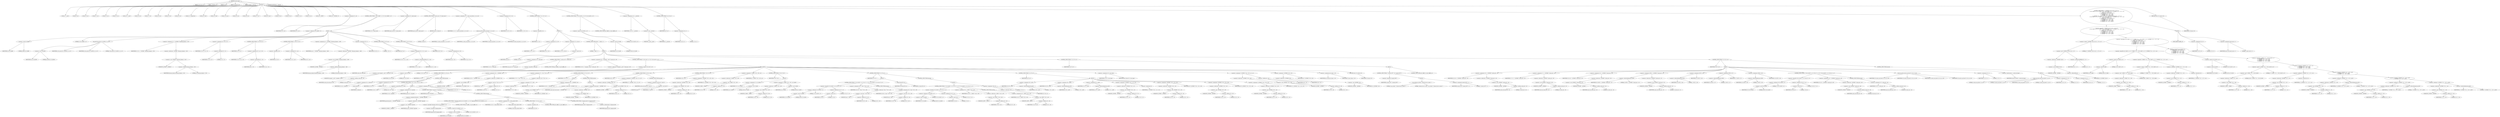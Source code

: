 digraph cache_insert {  
"1000127" [label = "(METHOD,cache_insert)" ]
"1000128" [label = "(PARAM,const char *a1)" ]
"1000129" [label = "(PARAM,_DWORD *a2)" ]
"1000130" [label = "(PARAM,int a3)" ]
"1000131" [label = "(PARAM,unsigned int a4)" ]
"1000132" [label = "(PARAM,unsigned __int16 a5)" ]
"1000133" [label = "(BLOCK,,)" ]
"1000134" [label = "(LOCAL,v5: __int16)" ]
"1000135" [label = "(LOCAL,v9: int)" ]
"1000136" [label = "(LOCAL,v10: int)" ]
"1000137" [label = "(LOCAL,v11: int)" ]
"1000138" [label = "(LOCAL,v12: int)" ]
"1000139" [label = "(LOCAL,v13: int)" ]
"1000140" [label = "(LOCAL,v14: __int16)" ]
"1000141" [label = "(LOCAL,v16: int)" ]
"1000142" [label = "(LOCAL,v17: int)" ]
"1000143" [label = "(LOCAL,v18: int)" ]
"1000144" [label = "(LOCAL,v19: int)" ]
"1000145" [label = "(LOCAL,v20: int)" ]
"1000146" [label = "(LOCAL,v21: unsigned int)" ]
"1000147" [label = "(LOCAL,v22: bool)" ]
"1000148" [label = "(LOCAL,v23: bool)" ]
"1000149" [label = "(LOCAL,v24: size_t)" ]
"1000150" [label = "(LOCAL,v25: int)" ]
"1000151" [label = "(LOCAL,v26: int)" ]
"1000152" [label = "(LOCAL,v27: int *)" ]
"1000153" [label = "(LOCAL,v28: char *)" ]
"1000154" [label = "(LOCAL,v29: int)" ]
"1000155" [label = "(LOCAL,v30: int)" ]
"1000156" [label = "(LOCAL,v31: int)" ]
"1000157" [label = "(LOCAL,v32: int)" ]
"1000158" [label = "(LOCAL,v33: _BYTE *)" ]
"1000159" [label = "(LOCAL,v35: _DWORD [ 4 ])" ]
"1000160" [label = "(<operator>.assignment,v5 = a5)" ]
"1000161" [label = "(IDENTIFIER,v5,v5 = a5)" ]
"1000162" [label = "(IDENTIFIER,a5,v5 = a5)" ]
"1000163" [label = "(CONTROL_STRUCTURE,if ( (a5 & 0x980) != 0 ),if ( (a5 & 0x980) != 0 ))" ]
"1000164" [label = "(<operator>.notEquals,(a5 & 0x980) != 0)" ]
"1000165" [label = "(<operator>.and,a5 & 0x980)" ]
"1000166" [label = "(IDENTIFIER,a5,a5 & 0x980)" ]
"1000167" [label = "(LITERAL,0x980,a5 & 0x980)" ]
"1000168" [label = "(LITERAL,0,(a5 & 0x980) != 0)" ]
"1000169" [label = "(BLOCK,,)" ]
"1000170" [label = "(log_query,log_query(a5 | 0x10000, a1, a2, 0))" ]
"1000171" [label = "(<operator>.or,a5 | 0x10000)" ]
"1000172" [label = "(IDENTIFIER,a5,a5 | 0x10000)" ]
"1000173" [label = "(LITERAL,0x10000,a5 | 0x10000)" ]
"1000174" [label = "(IDENTIFIER,a1,log_query(a5 | 0x10000, a1, a2, 0))" ]
"1000175" [label = "(IDENTIFIER,a2,log_query(a5 | 0x10000, a1, a2, 0))" ]
"1000176" [label = "(LITERAL,0,log_query(a5 | 0x10000, a1, a2, 0))" ]
"1000177" [label = "(<operator>.assignment,v21 = *(_DWORD *)(dnsmasq_daemon + 252))" ]
"1000178" [label = "(IDENTIFIER,v21,v21 = *(_DWORD *)(dnsmasq_daemon + 252))" ]
"1000179" [label = "(<operator>.indirection,*(_DWORD *)(dnsmasq_daemon + 252))" ]
"1000180" [label = "(<operator>.cast,(_DWORD *)(dnsmasq_daemon + 252))" ]
"1000181" [label = "(UNKNOWN,_DWORD *,_DWORD *)" ]
"1000182" [label = "(<operator>.addition,dnsmasq_daemon + 252)" ]
"1000183" [label = "(IDENTIFIER,dnsmasq_daemon,dnsmasq_daemon + 252)" ]
"1000184" [label = "(LITERAL,252,dnsmasq_daemon + 252)" ]
"1000185" [label = "(<operator>.assignment,v22 = v21 != 0)" ]
"1000186" [label = "(IDENTIFIER,v22,v22 = v21 != 0)" ]
"1000187" [label = "(<operator>.notEquals,v21 != 0)" ]
"1000188" [label = "(IDENTIFIER,v21,v21 != 0)" ]
"1000189" [label = "(LITERAL,0,v21 != 0)" ]
"1000190" [label = "(CONTROL_STRUCTURE,if ( v21 ),if ( v21 ))" ]
"1000191" [label = "(IDENTIFIER,v21,if ( v21 ))" ]
"1000192" [label = "(<operator>.assignment,v22 = a4 > v21)" ]
"1000193" [label = "(IDENTIFIER,v22,v22 = a4 > v21)" ]
"1000194" [label = "(<operator>.greaterThan,a4 > v21)" ]
"1000195" [label = "(IDENTIFIER,a4,a4 > v21)" ]
"1000196" [label = "(IDENTIFIER,v21,a4 > v21)" ]
"1000197" [label = "(CONTROL_STRUCTURE,if ( !v22 ),if ( !v22 ))" ]
"1000198" [label = "(<operator>.logicalNot,!v22)" ]
"1000199" [label = "(IDENTIFIER,v22,!v22)" ]
"1000200" [label = "(<operator>.assignment,v21 = a4)" ]
"1000201" [label = "(IDENTIFIER,v21,v21 = a4)" ]
"1000202" [label = "(IDENTIFIER,a4,v21 = a4)" ]
"1000203" [label = "(<operator>.assignment,a4 = *(_DWORD *)(dnsmasq_daemon + 248))" ]
"1000204" [label = "(IDENTIFIER,a4,a4 = *(_DWORD *)(dnsmasq_daemon + 248))" ]
"1000205" [label = "(<operator>.indirection,*(_DWORD *)(dnsmasq_daemon + 248))" ]
"1000206" [label = "(<operator>.cast,(_DWORD *)(dnsmasq_daemon + 248))" ]
"1000207" [label = "(UNKNOWN,_DWORD *,_DWORD *)" ]
"1000208" [label = "(<operator>.addition,dnsmasq_daemon + 248)" ]
"1000209" [label = "(IDENTIFIER,dnsmasq_daemon,dnsmasq_daemon + 248)" ]
"1000210" [label = "(LITERAL,248,dnsmasq_daemon + 248)" ]
"1000211" [label = "(<operator>.assignment,v23 = 1)" ]
"1000212" [label = "(IDENTIFIER,v23,v23 = 1)" ]
"1000213" [label = "(LITERAL,1,v23 = 1)" ]
"1000214" [label = "(CONTROL_STRUCTURE,if ( a4 ),if ( a4 ))" ]
"1000215" [label = "(IDENTIFIER,a4,if ( a4 ))" ]
"1000216" [label = "(<operator>.assignment,v23 = v21 >= a4)" ]
"1000217" [label = "(IDENTIFIER,v23,v23 = v21 >= a4)" ]
"1000218" [label = "(<operator>.greaterEqualsThan,v21 >= a4)" ]
"1000219" [label = "(IDENTIFIER,v21,v21 >= a4)" ]
"1000220" [label = "(IDENTIFIER,a4,v21 >= a4)" ]
"1000221" [label = "(CONTROL_STRUCTURE,if ( v23 ),if ( v23 ))" ]
"1000222" [label = "(IDENTIFIER,v23,if ( v23 ))" ]
"1000223" [label = "(<operator>.assignment,a4 = v21)" ]
"1000224" [label = "(IDENTIFIER,a4,a4 = v21)" ]
"1000225" [label = "(IDENTIFIER,v21,a4 = v21)" ]
"1000226" [label = "(<operator>.assignment,v9 = insert_error)" ]
"1000227" [label = "(IDENTIFIER,v9,v9 = insert_error)" ]
"1000228" [label = "(IDENTIFIER,insert_error,v9 = insert_error)" ]
"1000229" [label = "(CONTROL_STRUCTURE,if ( insert_error ),if ( insert_error ))" ]
"1000230" [label = "(IDENTIFIER,insert_error,if ( insert_error ))" ]
"1000231" [label = "(RETURN,return 0;,return 0;)" ]
"1000232" [label = "(LITERAL,0,return 0;)" ]
"1000233" [label = "(<operator>.assignment,v11 = cache_scan_free(a1, a2, a3, a5))" ]
"1000234" [label = "(IDENTIFIER,v11,v11 = cache_scan_free(a1, a2, a3, a5))" ]
"1000235" [label = "(cache_scan_free,cache_scan_free(a1, a2, a3, a5))" ]
"1000236" [label = "(IDENTIFIER,a1,cache_scan_free(a1, a2, a3, a5))" ]
"1000237" [label = "(IDENTIFIER,a2,cache_scan_free(a1, a2, a3, a5))" ]
"1000238" [label = "(IDENTIFIER,a3,cache_scan_free(a1, a2, a3, a5))" ]
"1000239" [label = "(IDENTIFIER,a5,cache_scan_free(a1, a2, a3, a5))" ]
"1000240" [label = "(<operator>.assignment,v10 = v11)" ]
"1000241" [label = "(IDENTIFIER,v10,v10 = v11)" ]
"1000242" [label = "(IDENTIFIER,v11,v10 = v11)" ]
"1000243" [label = "(CONTROL_STRUCTURE,if ( !v11 ),if ( !v11 ))" ]
"1000244" [label = "(<operator>.logicalNot,!v11)" ]
"1000245" [label = "(IDENTIFIER,v11,!v11)" ]
"1000246" [label = "(BLOCK,,)" ]
"1000247" [label = "(<operator>.assignment,v12 = v9)" ]
"1000248" [label = "(IDENTIFIER,v12,v12 = v9)" ]
"1000249" [label = "(IDENTIFIER,v9,v12 = v9)" ]
"1000250" [label = "(<operator>.assignment,v13 = a5 & 4)" ]
"1000251" [label = "(IDENTIFIER,v13,v13 = a5 & 4)" ]
"1000252" [label = "(<operator>.and,a5 & 4)" ]
"1000253" [label = "(IDENTIFIER,a5,a5 & 4)" ]
"1000254" [label = "(LITERAL,4,a5 & 4)" ]
"1000255" [label = "(CONTROL_STRUCTURE,while ( 1 ),while ( 1 ))" ]
"1000256" [label = "(LITERAL,1,while ( 1 ))" ]
"1000257" [label = "(BLOCK,,)" ]
"1000258" [label = "(<operator>.assignment,v10 = cache_tail)" ]
"1000259" [label = "(IDENTIFIER,v10,v10 = cache_tail)" ]
"1000260" [label = "(IDENTIFIER,cache_tail,v10 = cache_tail)" ]
"1000261" [label = "(CONTROL_STRUCTURE,if ( !cache_tail ),if ( !cache_tail ))" ]
"1000262" [label = "(<operator>.logicalNot,!cache_tail)" ]
"1000263" [label = "(IDENTIFIER,cache_tail,!cache_tail)" ]
"1000264" [label = "(CONTROL_STRUCTURE,goto LABEL_16;,goto LABEL_16;)" ]
"1000265" [label = "(<operator>.assignment,v20 = *(unsigned __int16 *)(cache_tail + 36))" ]
"1000266" [label = "(IDENTIFIER,v20,v20 = *(unsigned __int16 *)(cache_tail + 36))" ]
"1000267" [label = "(<operator>.indirection,*(unsigned __int16 *)(cache_tail + 36))" ]
"1000268" [label = "(<operator>.cast,(unsigned __int16 *)(cache_tail + 36))" ]
"1000269" [label = "(UNKNOWN,unsigned __int16 *,unsigned __int16 *)" ]
"1000270" [label = "(<operator>.addition,cache_tail + 36)" ]
"1000271" [label = "(IDENTIFIER,cache_tail,cache_tail + 36)" ]
"1000272" [label = "(LITERAL,36,cache_tail + 36)" ]
"1000273" [label = "(CONTROL_STRUCTURE,if ( (v20 & 0xC) == 0 ),if ( (v20 & 0xC) == 0 ))" ]
"1000274" [label = "(<operator>.equals,(v20 & 0xC) == 0)" ]
"1000275" [label = "(<operator>.and,v20 & 0xC)" ]
"1000276" [label = "(IDENTIFIER,v20,v20 & 0xC)" ]
"1000277" [label = "(LITERAL,0xC,v20 & 0xC)" ]
"1000278" [label = "(LITERAL,0,(v20 & 0xC) == 0)" ]
"1000279" [label = "(BLOCK,,)" ]
"1000280" [label = "(CONTROL_STRUCTURE,if ( a1 ),if ( a1 ))" ]
"1000281" [label = "(IDENTIFIER,a1,if ( a1 ))" ]
"1000282" [label = "(BLOCK,,)" ]
"1000283" [label = "(<operator>.assignment,v24 = strlen(a1))" ]
"1000284" [label = "(IDENTIFIER,v24,v24 = strlen(a1))" ]
"1000285" [label = "(strlen,strlen(a1))" ]
"1000286" [label = "(IDENTIFIER,a1,strlen(a1))" ]
"1000287" [label = "(<operator>.assignment,v25 = 0)" ]
"1000288" [label = "(IDENTIFIER,v25,v25 = 0)" ]
"1000289" [label = "(LITERAL,0,v25 = 0)" ]
"1000290" [label = "(CONTROL_STRUCTURE,if ( v24 > 0x31 ),if ( v24 > 0x31 ))" ]
"1000291" [label = "(<operator>.greaterThan,v24 > 0x31)" ]
"1000292" [label = "(IDENTIFIER,v24,v24 > 0x31)" ]
"1000293" [label = "(LITERAL,0x31,v24 > 0x31)" ]
"1000294" [label = "(BLOCK,,)" ]
"1000295" [label = "(<operator>.assignment,v25 = big_free)" ]
"1000296" [label = "(IDENTIFIER,v25,v25 = big_free)" ]
"1000297" [label = "(IDENTIFIER,big_free,v25 = big_free)" ]
"1000298" [label = "(CONTROL_STRUCTURE,if ( big_free ),if ( big_free ))" ]
"1000299" [label = "(IDENTIFIER,big_free,if ( big_free ))" ]
"1000300" [label = "(BLOCK,,)" ]
"1000301" [label = "(<operator>.assignment,big_free = *(_DWORD *)big_free)" ]
"1000302" [label = "(IDENTIFIER,big_free,big_free = *(_DWORD *)big_free)" ]
"1000303" [label = "(<operator>.indirection,*(_DWORD *)big_free)" ]
"1000304" [label = "(<operator>.cast,(_DWORD *)big_free)" ]
"1000305" [label = "(UNKNOWN,_DWORD *,_DWORD *)" ]
"1000306" [label = "(IDENTIFIER,big_free,(_DWORD *)big_free)" ]
"1000307" [label = "(CONTROL_STRUCTURE,else,else)" ]
"1000308" [label = "(BLOCK,,)" ]
"1000309" [label = "(CONTROL_STRUCTURE,if ( !bignames_left && (a5 & 0x5000) == 0 ),if ( !bignames_left && (a5 & 0x5000) == 0 ))" ]
"1000310" [label = "(<operator>.logicalAnd,!bignames_left && (a5 & 0x5000) == 0)" ]
"1000311" [label = "(<operator>.logicalNot,!bignames_left)" ]
"1000312" [label = "(IDENTIFIER,bignames_left,!bignames_left)" ]
"1000313" [label = "(<operator>.equals,(a5 & 0x5000) == 0)" ]
"1000314" [label = "(<operator>.and,a5 & 0x5000)" ]
"1000315" [label = "(IDENTIFIER,a5,a5 & 0x5000)" ]
"1000316" [label = "(LITERAL,0x5000,a5 & 0x5000)" ]
"1000317" [label = "(LITERAL,0,(a5 & 0x5000) == 0)" ]
"1000318" [label = "(CONTROL_STRUCTURE,goto LABEL_16;,goto LABEL_16;)" ]
"1000319" [label = "(<operator>.assignment,v25 = whine_malloc(1028))" ]
"1000320" [label = "(IDENTIFIER,v25,v25 = whine_malloc(1028))" ]
"1000321" [label = "(whine_malloc,whine_malloc(1028))" ]
"1000322" [label = "(LITERAL,1028,whine_malloc(1028))" ]
"1000323" [label = "(CONTROL_STRUCTURE,if ( !v25 ),if ( !v25 ))" ]
"1000324" [label = "(<operator>.logicalNot,!v25)" ]
"1000325" [label = "(IDENTIFIER,v25,!v25)" ]
"1000326" [label = "(CONTROL_STRUCTURE,goto LABEL_16;,goto LABEL_16;)" ]
"1000327" [label = "(CONTROL_STRUCTURE,if ( bignames_left ),if ( bignames_left ))" ]
"1000328" [label = "(IDENTIFIER,bignames_left,if ( bignames_left ))" ]
"1000329" [label = "(<operator>.preDecrement,--bignames_left)" ]
"1000330" [label = "(IDENTIFIER,bignames_left,--bignames_left)" ]
"1000331" [label = "(CONTROL_STRUCTURE,else,else)" ]
"1000332" [label = "(BLOCK,,)" ]
"1000333" [label = "(<operator>.assignment,v25 = 0)" ]
"1000334" [label = "(IDENTIFIER,v25,v25 = 0)" ]
"1000335" [label = "(LITERAL,0,v25 = 0)" ]
"1000336" [label = "(<operator>.assignment,v26 = *(_DWORD *)v10)" ]
"1000337" [label = "(IDENTIFIER,v26,v26 = *(_DWORD *)v10)" ]
"1000338" [label = "(<operator>.indirection,*(_DWORD *)v10)" ]
"1000339" [label = "(<operator>.cast,(_DWORD *)v10)" ]
"1000340" [label = "(UNKNOWN,_DWORD *,_DWORD *)" ]
"1000341" [label = "(IDENTIFIER,v10,(_DWORD *)v10)" ]
"1000342" [label = "(<operator>.assignment,v27 = *(int **)(v10 + 4))" ]
"1000343" [label = "(IDENTIFIER,v27,v27 = *(int **)(v10 + 4))" ]
"1000344" [label = "(<operator>.indirection,*(int **)(v10 + 4))" ]
"1000345" [label = "(<operator>.cast,(int **)(v10 + 4))" ]
"1000346" [label = "(UNKNOWN,int **,int **)" ]
"1000347" [label = "(<operator>.addition,v10 + 4)" ]
"1000348" [label = "(IDENTIFIER,v10,v10 + 4)" ]
"1000349" [label = "(LITERAL,4,v10 + 4)" ]
"1000350" [label = "(CONTROL_STRUCTURE,if ( v27 ),if ( v27 ))" ]
"1000351" [label = "(IDENTIFIER,v27,if ( v27 ))" ]
"1000352" [label = "(BLOCK,,)" ]
"1000353" [label = "(<operator>.assignment,*v27 = v26)" ]
"1000354" [label = "(<operator>.indirection,*v27)" ]
"1000355" [label = "(IDENTIFIER,v27,*v27 = v26)" ]
"1000356" [label = "(IDENTIFIER,v26,*v27 = v26)" ]
"1000357" [label = "(<operator>.assignment,v26 = *(_DWORD *)v10)" ]
"1000358" [label = "(IDENTIFIER,v26,v26 = *(_DWORD *)v10)" ]
"1000359" [label = "(<operator>.indirection,*(_DWORD *)v10)" ]
"1000360" [label = "(<operator>.cast,(_DWORD *)v10)" ]
"1000361" [label = "(UNKNOWN,_DWORD *,_DWORD *)" ]
"1000362" [label = "(IDENTIFIER,v10,(_DWORD *)v10)" ]
"1000363" [label = "(CONTROL_STRUCTURE,else,else)" ]
"1000364" [label = "(BLOCK,,)" ]
"1000365" [label = "(<operator>.assignment,cache_head = *(_DWORD *)v10)" ]
"1000366" [label = "(IDENTIFIER,cache_head,cache_head = *(_DWORD *)v10)" ]
"1000367" [label = "(<operator>.indirection,*(_DWORD *)v10)" ]
"1000368" [label = "(<operator>.cast,(_DWORD *)v10)" ]
"1000369" [label = "(UNKNOWN,_DWORD *,_DWORD *)" ]
"1000370" [label = "(IDENTIFIER,v10,(_DWORD *)v10)" ]
"1000371" [label = "(CONTROL_STRUCTURE,if ( v26 ),if ( v26 ))" ]
"1000372" [label = "(IDENTIFIER,v26,if ( v26 ))" ]
"1000373" [label = "(<operator>.assignment,*(_DWORD *)(v26 + 4) = v27)" ]
"1000374" [label = "(<operator>.indirection,*(_DWORD *)(v26 + 4))" ]
"1000375" [label = "(<operator>.cast,(_DWORD *)(v26 + 4))" ]
"1000376" [label = "(UNKNOWN,_DWORD *,_DWORD *)" ]
"1000377" [label = "(<operator>.addition,v26 + 4)" ]
"1000378" [label = "(IDENTIFIER,v26,v26 + 4)" ]
"1000379" [label = "(LITERAL,4,v26 + 4)" ]
"1000380" [label = "(IDENTIFIER,v27,*(_DWORD *)(v26 + 4) = v27)" ]
"1000381" [label = "(CONTROL_STRUCTURE,else,else)" ]
"1000382" [label = "(<operator>.assignment,cache_tail = (int)v27)" ]
"1000383" [label = "(IDENTIFIER,cache_tail,cache_tail = (int)v27)" ]
"1000384" [label = "(<operator>.cast,(int)v27)" ]
"1000385" [label = "(UNKNOWN,int,int)" ]
"1000386" [label = "(IDENTIFIER,v27,(int)v27)" ]
"1000387" [label = "(CONTROL_STRUCTURE,if ( v25 ),if ( v25 ))" ]
"1000388" [label = "(IDENTIFIER,v25,if ( v25 ))" ]
"1000389" [label = "(<operator>.assignment,*(_DWORD *)(v10 + 40) = v25)" ]
"1000390" [label = "(<operator>.indirection,*(_DWORD *)(v10 + 40))" ]
"1000391" [label = "(<operator>.cast,(_DWORD *)(v10 + 40))" ]
"1000392" [label = "(UNKNOWN,_DWORD *,_DWORD *)" ]
"1000393" [label = "(<operator>.addition,v10 + 40)" ]
"1000394" [label = "(IDENTIFIER,v10,v10 + 40)" ]
"1000395" [label = "(LITERAL,40,v10 + 40)" ]
"1000396" [label = "(IDENTIFIER,v25,*(_DWORD *)(v10 + 40) = v25)" ]
"1000397" [label = "(<operator>.assignment,*(_WORD *)(v10 + 36) = a5)" ]
"1000398" [label = "(<operator>.indirection,*(_WORD *)(v10 + 36))" ]
"1000399" [label = "(<operator>.cast,(_WORD *)(v10 + 36))" ]
"1000400" [label = "(UNKNOWN,_WORD *,_WORD *)" ]
"1000401" [label = "(<operator>.addition,v10 + 36)" ]
"1000402" [label = "(IDENTIFIER,v10,v10 + 36)" ]
"1000403" [label = "(LITERAL,36,v10 + 36)" ]
"1000404" [label = "(IDENTIFIER,a5,*(_WORD *)(v10 + 36) = a5)" ]
"1000405" [label = "(CONTROL_STRUCTURE,if ( v25 ),if ( v25 ))" ]
"1000406" [label = "(IDENTIFIER,v25,if ( v25 ))" ]
"1000407" [label = "(BLOCK,,)" ]
"1000408" [label = "(<operator>.assignment,v5 = a5 | 0x200)" ]
"1000409" [label = "(IDENTIFIER,v5,v5 = a5 | 0x200)" ]
"1000410" [label = "(<operator>.or,a5 | 0x200)" ]
"1000411" [label = "(IDENTIFIER,a5,a5 | 0x200)" ]
"1000412" [label = "(LITERAL,0x200,a5 | 0x200)" ]
"1000413" [label = "(<operator>.assignment,*(_WORD *)(v10 + 36) = a5 | 0x200)" ]
"1000414" [label = "(<operator>.indirection,*(_WORD *)(v10 + 36))" ]
"1000415" [label = "(<operator>.cast,(_WORD *)(v10 + 36))" ]
"1000416" [label = "(UNKNOWN,_WORD *,_WORD *)" ]
"1000417" [label = "(<operator>.addition,v10 + 36)" ]
"1000418" [label = "(IDENTIFIER,v10,v10 + 36)" ]
"1000419" [label = "(LITERAL,36,v10 + 36)" ]
"1000420" [label = "(<operator>.or,a5 | 0x200)" ]
"1000421" [label = "(IDENTIFIER,a5,a5 | 0x200)" ]
"1000422" [label = "(LITERAL,0x200,a5 | 0x200)" ]
"1000423" [label = "(CONTROL_STRUCTURE,if ( a1 ),if ( a1 ))" ]
"1000424" [label = "(IDENTIFIER,a1,if ( a1 ))" ]
"1000425" [label = "(BLOCK,,)" ]
"1000426" [label = "(CONTROL_STRUCTURE,if ( (v5 & 0x200) != 0 || (v5 & 2) != 0 ),if ( (v5 & 0x200) != 0 || (v5 & 2) != 0 ))" ]
"1000427" [label = "(<operator>.logicalOr,(v5 & 0x200) != 0 || (v5 & 2) != 0)" ]
"1000428" [label = "(<operator>.notEquals,(v5 & 0x200) != 0)" ]
"1000429" [label = "(<operator>.and,v5 & 0x200)" ]
"1000430" [label = "(IDENTIFIER,v5,v5 & 0x200)" ]
"1000431" [label = "(LITERAL,0x200,v5 & 0x200)" ]
"1000432" [label = "(LITERAL,0,(v5 & 0x200) != 0)" ]
"1000433" [label = "(<operator>.notEquals,(v5 & 2) != 0)" ]
"1000434" [label = "(<operator>.and,v5 & 2)" ]
"1000435" [label = "(IDENTIFIER,v5,v5 & 2)" ]
"1000436" [label = "(LITERAL,2,v5 & 2)" ]
"1000437" [label = "(LITERAL,0,(v5 & 2) != 0)" ]
"1000438" [label = "(<operator>.assignment,v28 = *(char **)(v10 + 40))" ]
"1000439" [label = "(IDENTIFIER,v28,v28 = *(char **)(v10 + 40))" ]
"1000440" [label = "(<operator>.indirection,*(char **)(v10 + 40))" ]
"1000441" [label = "(<operator>.cast,(char **)(v10 + 40))" ]
"1000442" [label = "(UNKNOWN,char **,char **)" ]
"1000443" [label = "(<operator>.addition,v10 + 40)" ]
"1000444" [label = "(IDENTIFIER,v10,v10 + 40)" ]
"1000445" [label = "(LITERAL,40,v10 + 40)" ]
"1000446" [label = "(CONTROL_STRUCTURE,else,else)" ]
"1000447" [label = "(<operator>.assignment,v28 = (char *)(v10 + 40))" ]
"1000448" [label = "(IDENTIFIER,v28,v28 = (char *)(v10 + 40))" ]
"1000449" [label = "(<operator>.cast,(char *)(v10 + 40))" ]
"1000450" [label = "(UNKNOWN,char *,char *)" ]
"1000451" [label = "(<operator>.addition,v10 + 40)" ]
"1000452" [label = "(IDENTIFIER,v10,v10 + 40)" ]
"1000453" [label = "(LITERAL,40,v10 + 40)" ]
"1000454" [label = "(strcpy,strcpy(v28, a1))" ]
"1000455" [label = "(IDENTIFIER,v28,strcpy(v28, a1))" ]
"1000456" [label = "(IDENTIFIER,a1,strcpy(v28, a1))" ]
"1000457" [label = "(CONTROL_STRUCTURE,else,else)" ]
"1000458" [label = "(BLOCK,,)" ]
"1000459" [label = "(CONTROL_STRUCTURE,if ( (v5 & 0x200) != 0 || (v5 & 2) != 0 ),if ( (v5 & 0x200) != 0 || (v5 & 2) != 0 ))" ]
"1000460" [label = "(<operator>.logicalOr,(v5 & 0x200) != 0 || (v5 & 2) != 0)" ]
"1000461" [label = "(<operator>.notEquals,(v5 & 0x200) != 0)" ]
"1000462" [label = "(<operator>.and,v5 & 0x200)" ]
"1000463" [label = "(IDENTIFIER,v5,v5 & 0x200)" ]
"1000464" [label = "(LITERAL,0x200,v5 & 0x200)" ]
"1000465" [label = "(LITERAL,0,(v5 & 0x200) != 0)" ]
"1000466" [label = "(<operator>.notEquals,(v5 & 2) != 0)" ]
"1000467" [label = "(<operator>.and,v5 & 2)" ]
"1000468" [label = "(IDENTIFIER,v5,v5 & 2)" ]
"1000469" [label = "(LITERAL,2,v5 & 2)" ]
"1000470" [label = "(LITERAL,0,(v5 & 2) != 0)" ]
"1000471" [label = "(<operator>.assignment,v33 = *(_BYTE **)(v10 + 40))" ]
"1000472" [label = "(IDENTIFIER,v33,v33 = *(_BYTE **)(v10 + 40))" ]
"1000473" [label = "(<operator>.indirection,*(_BYTE **)(v10 + 40))" ]
"1000474" [label = "(<operator>.cast,(_BYTE **)(v10 + 40))" ]
"1000475" [label = "(UNKNOWN,_BYTE **,_BYTE **)" ]
"1000476" [label = "(<operator>.addition,v10 + 40)" ]
"1000477" [label = "(IDENTIFIER,v10,v10 + 40)" ]
"1000478" [label = "(LITERAL,40,v10 + 40)" ]
"1000479" [label = "(CONTROL_STRUCTURE,else,else)" ]
"1000480" [label = "(<operator>.assignment,v33 = (_BYTE *)(v10 + 40))" ]
"1000481" [label = "(IDENTIFIER,v33,v33 = (_BYTE *)(v10 + 40))" ]
"1000482" [label = "(<operator>.cast,(_BYTE *)(v10 + 40))" ]
"1000483" [label = "(UNKNOWN,_BYTE *,_BYTE *)" ]
"1000484" [label = "(<operator>.addition,v10 + 40)" ]
"1000485" [label = "(IDENTIFIER,v10,v10 + 40)" ]
"1000486" [label = "(LITERAL,40,v10 + 40)" ]
"1000487" [label = "(<operator>.assignment,*v33 = 0)" ]
"1000488" [label = "(<operator>.indirection,*v33)" ]
"1000489" [label = "(IDENTIFIER,v33,*v33 = 0)" ]
"1000490" [label = "(LITERAL,0,*v33 = 0)" ]
"1000491" [label = "(CONTROL_STRUCTURE,if ( a2 ),if ( a2 ))" ]
"1000492" [label = "(IDENTIFIER,a2,if ( a2 ))" ]
"1000493" [label = "(BLOCK,,)" ]
"1000494" [label = "(<operator>.assignment,v29 = a2[1])" ]
"1000495" [label = "(IDENTIFIER,v29,v29 = a2[1])" ]
"1000496" [label = "(<operator>.indirectIndexAccess,a2[1])" ]
"1000497" [label = "(IDENTIFIER,a2,v29 = a2[1])" ]
"1000498" [label = "(LITERAL,1,v29 = a2[1])" ]
"1000499" [label = "(<operator>.assignment,v30 = a2[2])" ]
"1000500" [label = "(IDENTIFIER,v30,v30 = a2[2])" ]
"1000501" [label = "(<operator>.indirectIndexAccess,a2[2])" ]
"1000502" [label = "(IDENTIFIER,a2,v30 = a2[2])" ]
"1000503" [label = "(LITERAL,2,v30 = a2[2])" ]
"1000504" [label = "(<operator>.assignment,v31 = a2[3])" ]
"1000505" [label = "(IDENTIFIER,v31,v31 = a2[3])" ]
"1000506" [label = "(<operator>.indirectIndexAccess,a2[3])" ]
"1000507" [label = "(IDENTIFIER,a2,v31 = a2[3])" ]
"1000508" [label = "(LITERAL,3,v31 = a2[3])" ]
"1000509" [label = "(<operator>.assignment,*(_DWORD *)(v10 + 12) = *a2)" ]
"1000510" [label = "(<operator>.indirection,*(_DWORD *)(v10 + 12))" ]
"1000511" [label = "(<operator>.cast,(_DWORD *)(v10 + 12))" ]
"1000512" [label = "(UNKNOWN,_DWORD *,_DWORD *)" ]
"1000513" [label = "(<operator>.addition,v10 + 12)" ]
"1000514" [label = "(IDENTIFIER,v10,v10 + 12)" ]
"1000515" [label = "(LITERAL,12,v10 + 12)" ]
"1000516" [label = "(<operator>.indirection,*a2)" ]
"1000517" [label = "(IDENTIFIER,a2,*(_DWORD *)(v10 + 12) = *a2)" ]
"1000518" [label = "(<operator>.assignment,*(_DWORD *)(v10 + 16) = v29)" ]
"1000519" [label = "(<operator>.indirection,*(_DWORD *)(v10 + 16))" ]
"1000520" [label = "(<operator>.cast,(_DWORD *)(v10 + 16))" ]
"1000521" [label = "(UNKNOWN,_DWORD *,_DWORD *)" ]
"1000522" [label = "(<operator>.addition,v10 + 16)" ]
"1000523" [label = "(IDENTIFIER,v10,v10 + 16)" ]
"1000524" [label = "(LITERAL,16,v10 + 16)" ]
"1000525" [label = "(IDENTIFIER,v29,*(_DWORD *)(v10 + 16) = v29)" ]
"1000526" [label = "(<operator>.assignment,*(_DWORD *)(v10 + 20) = v30)" ]
"1000527" [label = "(<operator>.indirection,*(_DWORD *)(v10 + 20))" ]
"1000528" [label = "(<operator>.cast,(_DWORD *)(v10 + 20))" ]
"1000529" [label = "(UNKNOWN,_DWORD *,_DWORD *)" ]
"1000530" [label = "(<operator>.addition,v10 + 20)" ]
"1000531" [label = "(IDENTIFIER,v10,v10 + 20)" ]
"1000532" [label = "(LITERAL,20,v10 + 20)" ]
"1000533" [label = "(IDENTIFIER,v30,*(_DWORD *)(v10 + 20) = v30)" ]
"1000534" [label = "(<operator>.assignment,*(_DWORD *)(v10 + 24) = v31)" ]
"1000535" [label = "(<operator>.indirection,*(_DWORD *)(v10 + 24))" ]
"1000536" [label = "(<operator>.cast,(_DWORD *)(v10 + 24))" ]
"1000537" [label = "(UNKNOWN,_DWORD *,_DWORD *)" ]
"1000538" [label = "(<operator>.addition,v10 + 24)" ]
"1000539" [label = "(IDENTIFIER,v10,v10 + 24)" ]
"1000540" [label = "(LITERAL,24,v10 + 24)" ]
"1000541" [label = "(IDENTIFIER,v31,*(_DWORD *)(v10 + 24) = v31)" ]
"1000542" [label = "(<operator>.assignment,v32 = new_chain)" ]
"1000543" [label = "(IDENTIFIER,v32,v32 = new_chain)" ]
"1000544" [label = "(IDENTIFIER,new_chain,v32 = new_chain)" ]
"1000545" [label = "(<operator>.assignment,*(_DWORD *)(v10 + 28) = a4 + a3)" ]
"1000546" [label = "(<operator>.indirection,*(_DWORD *)(v10 + 28))" ]
"1000547" [label = "(<operator>.cast,(_DWORD *)(v10 + 28))" ]
"1000548" [label = "(UNKNOWN,_DWORD *,_DWORD *)" ]
"1000549" [label = "(<operator>.addition,v10 + 28)" ]
"1000550" [label = "(IDENTIFIER,v10,v10 + 28)" ]
"1000551" [label = "(LITERAL,28,v10 + 28)" ]
"1000552" [label = "(<operator>.addition,a4 + a3)" ]
"1000553" [label = "(IDENTIFIER,a4,a4 + a3)" ]
"1000554" [label = "(IDENTIFIER,a3,a4 + a3)" ]
"1000555" [label = "(<operator>.assignment,*(_DWORD *)v10 = v32)" ]
"1000556" [label = "(<operator>.indirection,*(_DWORD *)v10)" ]
"1000557" [label = "(<operator>.cast,(_DWORD *)v10)" ]
"1000558" [label = "(UNKNOWN,_DWORD *,_DWORD *)" ]
"1000559" [label = "(IDENTIFIER,v10,(_DWORD *)v10)" ]
"1000560" [label = "(IDENTIFIER,v32,*(_DWORD *)v10 = v32)" ]
"1000561" [label = "(<operator>.assignment,new_chain = v10)" ]
"1000562" [label = "(IDENTIFIER,new_chain,new_chain = v10)" ]
"1000563" [label = "(IDENTIFIER,v10,new_chain = v10)" ]
"1000564" [label = "(RETURN,return v10;,return v10;)" ]
"1000565" [label = "(IDENTIFIER,v10,return v10;)" ]
"1000566" [label = "(CONTROL_STRUCTURE,if ( v12 ),if ( v12 ))" ]
"1000567" [label = "(IDENTIFIER,v12,if ( v12 ))" ]
"1000568" [label = "(BLOCK,,)" ]
"1000569" [label = "(CONTROL_STRUCTURE,if ( !warned_10977 ),if ( !warned_10977 ))" ]
"1000570" [label = "(<operator>.logicalNot,!warned_10977)" ]
"1000571" [label = "(IDENTIFIER,warned_10977,!warned_10977)" ]
"1000572" [label = "(BLOCK,,)" ]
"1000573" [label = "(my_syslog,my_syslog(3, \"Internal error in cache.\"))" ]
"1000574" [label = "(LITERAL,3,my_syslog(3, \"Internal error in cache.\"))" ]
"1000575" [label = "(LITERAL,\"Internal error in cache.\",my_syslog(3, \"Internal error in cache.\"))" ]
"1000576" [label = "(<operator>.assignment,warned_10977 = 1)" ]
"1000577" [label = "(IDENTIFIER,warned_10977,warned_10977 = 1)" ]
"1000578" [label = "(LITERAL,1,warned_10977 = 1)" ]
"1000579" [label = "(CONTROL_STRUCTURE,goto LABEL_16;,goto LABEL_16;)" ]
"1000580" [label = "(CONTROL_STRUCTURE,if ( v13 ),if ( v13 ))" ]
"1000581" [label = "(IDENTIFIER,v13,if ( v13 ))" ]
"1000582" [label = "(BLOCK,,)" ]
"1000583" [label = "(<operator>.assignment,v16 = *(_DWORD *)(cache_tail + 16))" ]
"1000584" [label = "(IDENTIFIER,v16,v16 = *(_DWORD *)(cache_tail + 16))" ]
"1000585" [label = "(<operator>.indirection,*(_DWORD *)(cache_tail + 16))" ]
"1000586" [label = "(<operator>.cast,(_DWORD *)(cache_tail + 16))" ]
"1000587" [label = "(UNKNOWN,_DWORD *,_DWORD *)" ]
"1000588" [label = "(<operator>.addition,cache_tail + 16)" ]
"1000589" [label = "(IDENTIFIER,cache_tail,cache_tail + 16)" ]
"1000590" [label = "(LITERAL,16,cache_tail + 16)" ]
"1000591" [label = "(<operator>.assignment,v17 = *(_DWORD *)(cache_tail + 20))" ]
"1000592" [label = "(IDENTIFIER,v17,v17 = *(_DWORD *)(cache_tail + 20))" ]
"1000593" [label = "(<operator>.indirection,*(_DWORD *)(cache_tail + 20))" ]
"1000594" [label = "(<operator>.cast,(_DWORD *)(cache_tail + 20))" ]
"1000595" [label = "(UNKNOWN,_DWORD *,_DWORD *)" ]
"1000596" [label = "(<operator>.addition,cache_tail + 20)" ]
"1000597" [label = "(IDENTIFIER,cache_tail,cache_tail + 20)" ]
"1000598" [label = "(LITERAL,20,cache_tail + 20)" ]
"1000599" [label = "(<operator>.assignment,v18 = *(_DWORD *)(cache_tail + 24))" ]
"1000600" [label = "(IDENTIFIER,v18,v18 = *(_DWORD *)(cache_tail + 24))" ]
"1000601" [label = "(<operator>.indirection,*(_DWORD *)(cache_tail + 24))" ]
"1000602" [label = "(<operator>.cast,(_DWORD *)(cache_tail + 24))" ]
"1000603" [label = "(UNKNOWN,_DWORD *,_DWORD *)" ]
"1000604" [label = "(<operator>.addition,cache_tail + 24)" ]
"1000605" [label = "(IDENTIFIER,cache_tail,cache_tail + 24)" ]
"1000606" [label = "(LITERAL,24,cache_tail + 24)" ]
"1000607" [label = "(<operator>.assignment,v35[0] = *(_DWORD *)(cache_tail + 12))" ]
"1000608" [label = "(<operator>.indirectIndexAccess,v35[0])" ]
"1000609" [label = "(IDENTIFIER,v35,v35[0] = *(_DWORD *)(cache_tail + 12))" ]
"1000610" [label = "(LITERAL,0,v35[0] = *(_DWORD *)(cache_tail + 12))" ]
"1000611" [label = "(<operator>.indirection,*(_DWORD *)(cache_tail + 12))" ]
"1000612" [label = "(<operator>.cast,(_DWORD *)(cache_tail + 12))" ]
"1000613" [label = "(UNKNOWN,_DWORD *,_DWORD *)" ]
"1000614" [label = "(<operator>.addition,cache_tail + 12)" ]
"1000615" [label = "(IDENTIFIER,cache_tail,cache_tail + 12)" ]
"1000616" [label = "(LITERAL,12,cache_tail + 12)" ]
"1000617" [label = "(<operator>.assignment,v35[1] = v16)" ]
"1000618" [label = "(<operator>.indirectIndexAccess,v35[1])" ]
"1000619" [label = "(IDENTIFIER,v35,v35[1] = v16)" ]
"1000620" [label = "(LITERAL,1,v35[1] = v16)" ]
"1000621" [label = "(IDENTIFIER,v16,v35[1] = v16)" ]
"1000622" [label = "(<operator>.assignment,v35[2] = v17)" ]
"1000623" [label = "(<operator>.indirectIndexAccess,v35[2])" ]
"1000624" [label = "(IDENTIFIER,v35,v35[2] = v17)" ]
"1000625" [label = "(LITERAL,2,v35[2] = v17)" ]
"1000626" [label = "(IDENTIFIER,v17,v35[2] = v17)" ]
"1000627" [label = "(<operator>.assignment,v35[3] = v18)" ]
"1000628" [label = "(<operator>.indirectIndexAccess,v35[3])" ]
"1000629" [label = "(IDENTIFIER,v35,v35[3] = v18)" ]
"1000630" [label = "(LITERAL,3,v35[3] = v18)" ]
"1000631" [label = "(IDENTIFIER,v18,v35[3] = v18)" ]
"1000632" [label = "(CONTROL_STRUCTURE,if ( (v20 & 0x200) != 0 || (v20 & 2) != 0 ),if ( (v20 & 0x200) != 0 || (v20 & 2) != 0 ))" ]
"1000633" [label = "(<operator>.logicalOr,(v20 & 0x200) != 0 || (v20 & 2) != 0)" ]
"1000634" [label = "(<operator>.notEquals,(v20 & 0x200) != 0)" ]
"1000635" [label = "(<operator>.and,v20 & 0x200)" ]
"1000636" [label = "(IDENTIFIER,v20,v20 & 0x200)" ]
"1000637" [label = "(LITERAL,0x200,v20 & 0x200)" ]
"1000638" [label = "(LITERAL,0,(v20 & 0x200) != 0)" ]
"1000639" [label = "(<operator>.notEquals,(v20 & 2) != 0)" ]
"1000640" [label = "(<operator>.and,v20 & 2)" ]
"1000641" [label = "(IDENTIFIER,v20,v20 & 2)" ]
"1000642" [label = "(LITERAL,2,v20 & 2)" ]
"1000643" [label = "(LITERAL,0,(v20 & 2) != 0)" ]
"1000644" [label = "(<operator>.assignment,v19 = *(_DWORD *)(cache_tail + 40))" ]
"1000645" [label = "(IDENTIFIER,v19,v19 = *(_DWORD *)(cache_tail + 40))" ]
"1000646" [label = "(<operator>.indirection,*(_DWORD *)(cache_tail + 40))" ]
"1000647" [label = "(<operator>.cast,(_DWORD *)(cache_tail + 40))" ]
"1000648" [label = "(UNKNOWN,_DWORD *,_DWORD *)" ]
"1000649" [label = "(<operator>.addition,cache_tail + 40)" ]
"1000650" [label = "(IDENTIFIER,cache_tail,cache_tail + 40)" ]
"1000651" [label = "(LITERAL,40,cache_tail + 40)" ]
"1000652" [label = "(CONTROL_STRUCTURE,else,else)" ]
"1000653" [label = "(<operator>.assignment,v19 = cache_tail + 40)" ]
"1000654" [label = "(IDENTIFIER,v19,v19 = cache_tail + 40)" ]
"1000655" [label = "(<operator>.addition,cache_tail + 40)" ]
"1000656" [label = "(IDENTIFIER,cache_tail,cache_tail + 40)" ]
"1000657" [label = "(LITERAL,40,cache_tail + 40)" ]
"1000658" [label = "(cache_scan_free,cache_scan_free(v19, v35, a3, v20))" ]
"1000659" [label = "(IDENTIFIER,v19,cache_scan_free(v19, v35, a3, v20))" ]
"1000660" [label = "(IDENTIFIER,v35,cache_scan_free(v19, v35, a3, v20))" ]
"1000661" [label = "(IDENTIFIER,a3,cache_scan_free(v19, v35, a3, v20))" ]
"1000662" [label = "(IDENTIFIER,v20,cache_scan_free(v19, v35, a3, v20))" ]
"1000663" [label = "(<operator>.assignment,v12 = 1)" ]
"1000664" [label = "(IDENTIFIER,v12,v12 = 1)" ]
"1000665" [label = "(LITERAL,1,v12 = 1)" ]
"1000666" [label = "(<operator>.preIncrement,++cache_live_freed)" ]
"1000667" [label = "(IDENTIFIER,cache_live_freed,++cache_live_freed)" ]
"1000668" [label = "(CONTROL_STRUCTURE,else,else)" ]
"1000669" [label = "(BLOCK,,)" ]
"1000670" [label = "(cache_scan_free,cache_scan_free(0, 0, a3, 0))" ]
"1000671" [label = "(LITERAL,0,cache_scan_free(0, 0, a3, 0))" ]
"1000672" [label = "(LITERAL,0,cache_scan_free(0, 0, a3, 0))" ]
"1000673" [label = "(IDENTIFIER,a3,cache_scan_free(0, 0, a3, 0))" ]
"1000674" [label = "(LITERAL,0,cache_scan_free(0, 0, a3, 0))" ]
"1000675" [label = "(<operator>.assignment,v12 = 0)" ]
"1000676" [label = "(IDENTIFIER,v12,v12 = 0)" ]
"1000677" [label = "(LITERAL,0,v12 = 0)" ]
"1000678" [label = "(<operator>.assignment,v13 = 1)" ]
"1000679" [label = "(IDENTIFIER,v13,v13 = 1)" ]
"1000680" [label = "(LITERAL,1,v13 = 1)" ]
"1000681" [label = "(CONTROL_STRUCTURE,if ( (a5 & 0x180) == 0 ),if ( (a5 & 0x180) == 0 ))" ]
"1000682" [label = "(<operator>.equals,(a5 & 0x180) == 0)" ]
"1000683" [label = "(<operator>.and,a5 & 0x180)" ]
"1000684" [label = "(IDENTIFIER,a5,a5 & 0x180)" ]
"1000685" [label = "(LITERAL,0x180,a5 & 0x180)" ]
"1000686" [label = "(LITERAL,0,(a5 & 0x180) == 0)" ]
"1000687" [label = "(CONTROL_STRUCTURE,goto LABEL_16;,goto LABEL_16;)" ]
"1000688" [label = "(<operator>.assignment,v14 = (__int16)a2)" ]
"1000689" [label = "(IDENTIFIER,v14,v14 = (__int16)a2)" ]
"1000690" [label = "(<operator>.cast,(__int16)a2)" ]
"1000691" [label = "(UNKNOWN,__int16,__int16)" ]
"1000692" [label = "(IDENTIFIER,a2,(__int16)a2)" ]
"1000693" [label = "(CONTROL_STRUCTURE,if ( a2 ),if ( a2 ))" ]
"1000694" [label = "(IDENTIFIER,a2,if ( a2 ))" ]
"1000695" [label = "(<operator>.assignment,v14 = 1)" ]
"1000696" [label = "(IDENTIFIER,v14,v14 = 1)" ]
"1000697" [label = "(LITERAL,1,v14 = 1)" ]
"1000698" [label = "(CONTROL_STRUCTURE,if ( (*(_DWORD *)&v14 & (a5 >> 3)) == 0\n    || ((a5 & 0x80) == 0 || (*(_WORD *)(v11 + 36) & 0x80) == 0 || *(_DWORD *)(v11 + 12) != *a2)\n    && ((a5 & 0x100) == 0\n     || (*(_WORD *)(v11 + 36) & 0x100) == 0\n     || *(_DWORD *)(v11 + 12) != *a2\n     || *(_DWORD *)(v11 + 16) != a2[1]\n     || *(_DWORD *)(v11 + 20) != a2[2]\n     || *(_DWORD *)(v11 + 24) != a2[3]) ),if ( (*(_DWORD *)&v14 & (a5 >> 3)) == 0\n    || ((a5 & 0x80) == 0 || (*(_WORD *)(v11 + 36) & 0x80) == 0 || *(_DWORD *)(v11 + 12) != *a2)\n    && ((a5 & 0x100) == 0\n     || (*(_WORD *)(v11 + 36) & 0x100) == 0\n     || *(_DWORD *)(v11 + 12) != *a2\n     || *(_DWORD *)(v11 + 16) != a2[1]\n     || *(_DWORD *)(v11 + 20) != a2[2]\n     || *(_DWORD *)(v11 + 24) != a2[3]) ))" ]
"1000699" [label = "(<operator>.logicalOr,(*(_DWORD *)&v14 & (a5 >> 3)) == 0\n    || ((a5 & 0x80) == 0 || (*(_WORD *)(v11 + 36) & 0x80) == 0 || *(_DWORD *)(v11 + 12) != *a2)\n    && ((a5 & 0x100) == 0\n     || (*(_WORD *)(v11 + 36) & 0x100) == 0\n     || *(_DWORD *)(v11 + 12) != *a2\n     || *(_DWORD *)(v11 + 16) != a2[1]\n     || *(_DWORD *)(v11 + 20) != a2[2]\n     || *(_DWORD *)(v11 + 24) != a2[3]))" ]
"1000700" [label = "(<operator>.equals,(*(_DWORD *)&v14 & (a5 >> 3)) == 0)" ]
"1000701" [label = "(<operator>.and,*(_DWORD *)&v14 & (a5 >> 3))" ]
"1000702" [label = "(<operator>.indirection,*(_DWORD *)&v14)" ]
"1000703" [label = "(<operator>.cast,(_DWORD *)&v14)" ]
"1000704" [label = "(UNKNOWN,_DWORD *,_DWORD *)" ]
"1000705" [label = "(<operator>.addressOf,&v14)" ]
"1000706" [label = "(IDENTIFIER,v14,(_DWORD *)&v14)" ]
"1000707" [label = "(<operator>.arithmeticShiftRight,a5 >> 3)" ]
"1000708" [label = "(IDENTIFIER,a5,a5 >> 3)" ]
"1000709" [label = "(LITERAL,3,a5 >> 3)" ]
"1000710" [label = "(LITERAL,0,(*(_DWORD *)&v14 & (a5 >> 3)) == 0)" ]
"1000711" [label = "(<operator>.logicalAnd,((a5 & 0x80) == 0 || (*(_WORD *)(v11 + 36) & 0x80) == 0 || *(_DWORD *)(v11 + 12) != *a2)\n    && ((a5 & 0x100) == 0\n     || (*(_WORD *)(v11 + 36) & 0x100) == 0\n     || *(_DWORD *)(v11 + 12) != *a2\n     || *(_DWORD *)(v11 + 16) != a2[1]\n     || *(_DWORD *)(v11 + 20) != a2[2]\n     || *(_DWORD *)(v11 + 24) != a2[3]))" ]
"1000712" [label = "(<operator>.logicalOr,(a5 & 0x80) == 0 || (*(_WORD *)(v11 + 36) & 0x80) == 0 || *(_DWORD *)(v11 + 12) != *a2)" ]
"1000713" [label = "(<operator>.equals,(a5 & 0x80) == 0)" ]
"1000714" [label = "(<operator>.and,a5 & 0x80)" ]
"1000715" [label = "(IDENTIFIER,a5,a5 & 0x80)" ]
"1000716" [label = "(LITERAL,0x80,a5 & 0x80)" ]
"1000717" [label = "(LITERAL,0,(a5 & 0x80) == 0)" ]
"1000718" [label = "(<operator>.logicalOr,(*(_WORD *)(v11 + 36) & 0x80) == 0 || *(_DWORD *)(v11 + 12) != *a2)" ]
"1000719" [label = "(<operator>.equals,(*(_WORD *)(v11 + 36) & 0x80) == 0)" ]
"1000720" [label = "(<operator>.and,*(_WORD *)(v11 + 36) & 0x80)" ]
"1000721" [label = "(<operator>.indirection,*(_WORD *)(v11 + 36))" ]
"1000722" [label = "(<operator>.cast,(_WORD *)(v11 + 36))" ]
"1000723" [label = "(UNKNOWN,_WORD *,_WORD *)" ]
"1000724" [label = "(<operator>.addition,v11 + 36)" ]
"1000725" [label = "(IDENTIFIER,v11,v11 + 36)" ]
"1000726" [label = "(LITERAL,36,v11 + 36)" ]
"1000727" [label = "(LITERAL,0x80,*(_WORD *)(v11 + 36) & 0x80)" ]
"1000728" [label = "(LITERAL,0,(*(_WORD *)(v11 + 36) & 0x80) == 0)" ]
"1000729" [label = "(<operator>.notEquals,*(_DWORD *)(v11 + 12) != *a2)" ]
"1000730" [label = "(<operator>.indirection,*(_DWORD *)(v11 + 12))" ]
"1000731" [label = "(<operator>.cast,(_DWORD *)(v11 + 12))" ]
"1000732" [label = "(UNKNOWN,_DWORD *,_DWORD *)" ]
"1000733" [label = "(<operator>.addition,v11 + 12)" ]
"1000734" [label = "(IDENTIFIER,v11,v11 + 12)" ]
"1000735" [label = "(LITERAL,12,v11 + 12)" ]
"1000736" [label = "(<operator>.indirection,*a2)" ]
"1000737" [label = "(IDENTIFIER,a2,*(_DWORD *)(v11 + 12) != *a2)" ]
"1000738" [label = "(<operator>.logicalOr,(a5 & 0x100) == 0\n     || (*(_WORD *)(v11 + 36) & 0x100) == 0\n     || *(_DWORD *)(v11 + 12) != *a2\n     || *(_DWORD *)(v11 + 16) != a2[1]\n     || *(_DWORD *)(v11 + 20) != a2[2]\n     || *(_DWORD *)(v11 + 24) != a2[3])" ]
"1000739" [label = "(<operator>.equals,(a5 & 0x100) == 0)" ]
"1000740" [label = "(<operator>.and,a5 & 0x100)" ]
"1000741" [label = "(IDENTIFIER,a5,a5 & 0x100)" ]
"1000742" [label = "(LITERAL,0x100,a5 & 0x100)" ]
"1000743" [label = "(LITERAL,0,(a5 & 0x100) == 0)" ]
"1000744" [label = "(<operator>.logicalOr,(*(_WORD *)(v11 + 36) & 0x100) == 0\n     || *(_DWORD *)(v11 + 12) != *a2\n     || *(_DWORD *)(v11 + 16) != a2[1]\n     || *(_DWORD *)(v11 + 20) != a2[2]\n     || *(_DWORD *)(v11 + 24) != a2[3])" ]
"1000745" [label = "(<operator>.equals,(*(_WORD *)(v11 + 36) & 0x100) == 0)" ]
"1000746" [label = "(<operator>.and,*(_WORD *)(v11 + 36) & 0x100)" ]
"1000747" [label = "(<operator>.indirection,*(_WORD *)(v11 + 36))" ]
"1000748" [label = "(<operator>.cast,(_WORD *)(v11 + 36))" ]
"1000749" [label = "(UNKNOWN,_WORD *,_WORD *)" ]
"1000750" [label = "(<operator>.addition,v11 + 36)" ]
"1000751" [label = "(IDENTIFIER,v11,v11 + 36)" ]
"1000752" [label = "(LITERAL,36,v11 + 36)" ]
"1000753" [label = "(LITERAL,0x100,*(_WORD *)(v11 + 36) & 0x100)" ]
"1000754" [label = "(LITERAL,0,(*(_WORD *)(v11 + 36) & 0x100) == 0)" ]
"1000755" [label = "(<operator>.logicalOr,*(_DWORD *)(v11 + 12) != *a2\n     || *(_DWORD *)(v11 + 16) != a2[1]\n     || *(_DWORD *)(v11 + 20) != a2[2]\n     || *(_DWORD *)(v11 + 24) != a2[3])" ]
"1000756" [label = "(<operator>.notEquals,*(_DWORD *)(v11 + 12) != *a2)" ]
"1000757" [label = "(<operator>.indirection,*(_DWORD *)(v11 + 12))" ]
"1000758" [label = "(<operator>.cast,(_DWORD *)(v11 + 12))" ]
"1000759" [label = "(UNKNOWN,_DWORD *,_DWORD *)" ]
"1000760" [label = "(<operator>.addition,v11 + 12)" ]
"1000761" [label = "(IDENTIFIER,v11,v11 + 12)" ]
"1000762" [label = "(LITERAL,12,v11 + 12)" ]
"1000763" [label = "(<operator>.indirection,*a2)" ]
"1000764" [label = "(IDENTIFIER,a2,*(_DWORD *)(v11 + 12) != *a2)" ]
"1000765" [label = "(<operator>.logicalOr,*(_DWORD *)(v11 + 16) != a2[1]\n     || *(_DWORD *)(v11 + 20) != a2[2]\n     || *(_DWORD *)(v11 + 24) != a2[3])" ]
"1000766" [label = "(<operator>.notEquals,*(_DWORD *)(v11 + 16) != a2[1])" ]
"1000767" [label = "(<operator>.indirection,*(_DWORD *)(v11 + 16))" ]
"1000768" [label = "(<operator>.cast,(_DWORD *)(v11 + 16))" ]
"1000769" [label = "(UNKNOWN,_DWORD *,_DWORD *)" ]
"1000770" [label = "(<operator>.addition,v11 + 16)" ]
"1000771" [label = "(IDENTIFIER,v11,v11 + 16)" ]
"1000772" [label = "(LITERAL,16,v11 + 16)" ]
"1000773" [label = "(<operator>.indirectIndexAccess,a2[1])" ]
"1000774" [label = "(IDENTIFIER,a2,*(_DWORD *)(v11 + 16) != a2[1])" ]
"1000775" [label = "(LITERAL,1,*(_DWORD *)(v11 + 16) != a2[1])" ]
"1000776" [label = "(<operator>.logicalOr,*(_DWORD *)(v11 + 20) != a2[2]\n     || *(_DWORD *)(v11 + 24) != a2[3])" ]
"1000777" [label = "(<operator>.notEquals,*(_DWORD *)(v11 + 20) != a2[2])" ]
"1000778" [label = "(<operator>.indirection,*(_DWORD *)(v11 + 20))" ]
"1000779" [label = "(<operator>.cast,(_DWORD *)(v11 + 20))" ]
"1000780" [label = "(UNKNOWN,_DWORD *,_DWORD *)" ]
"1000781" [label = "(<operator>.addition,v11 + 20)" ]
"1000782" [label = "(IDENTIFIER,v11,v11 + 20)" ]
"1000783" [label = "(LITERAL,20,v11 + 20)" ]
"1000784" [label = "(<operator>.indirectIndexAccess,a2[2])" ]
"1000785" [label = "(IDENTIFIER,a2,*(_DWORD *)(v11 + 20) != a2[2])" ]
"1000786" [label = "(LITERAL,2,*(_DWORD *)(v11 + 20) != a2[2])" ]
"1000787" [label = "(<operator>.notEquals,*(_DWORD *)(v11 + 24) != a2[3])" ]
"1000788" [label = "(<operator>.indirection,*(_DWORD *)(v11 + 24))" ]
"1000789" [label = "(<operator>.cast,(_DWORD *)(v11 + 24))" ]
"1000790" [label = "(UNKNOWN,_DWORD *,_DWORD *)" ]
"1000791" [label = "(<operator>.addition,v11 + 24)" ]
"1000792" [label = "(IDENTIFIER,v11,v11 + 24)" ]
"1000793" [label = "(LITERAL,24,v11 + 24)" ]
"1000794" [label = "(<operator>.indirectIndexAccess,a2[3])" ]
"1000795" [label = "(IDENTIFIER,a2,*(_DWORD *)(v11 + 24) != a2[3])" ]
"1000796" [label = "(LITERAL,3,*(_DWORD *)(v11 + 24) != a2[3])" ]
"1000797" [label = "(BLOCK,,)" ]
"1000798" [label = "(JUMP_TARGET,LABEL_16)" ]
"1000799" [label = "(<operator>.assignment,v10 = 0)" ]
"1000800" [label = "(IDENTIFIER,v10,v10 = 0)" ]
"1000801" [label = "(LITERAL,0,v10 = 0)" ]
"1000802" [label = "(<operator>.assignment,insert_error = 1)" ]
"1000803" [label = "(IDENTIFIER,insert_error,insert_error = 1)" ]
"1000804" [label = "(LITERAL,1,insert_error = 1)" ]
"1000805" [label = "(RETURN,return v10;,return v10;)" ]
"1000806" [label = "(IDENTIFIER,v10,return v10;)" ]
"1000807" [label = "(METHOD_RETURN,int __fastcall)" ]
  "1000127" -> "1000128" 
  "1000127" -> "1000129" 
  "1000127" -> "1000130" 
  "1000127" -> "1000131" 
  "1000127" -> "1000132" 
  "1000127" -> "1000133" 
  "1000127" -> "1000807" 
  "1000133" -> "1000134" 
  "1000133" -> "1000135" 
  "1000133" -> "1000136" 
  "1000133" -> "1000137" 
  "1000133" -> "1000138" 
  "1000133" -> "1000139" 
  "1000133" -> "1000140" 
  "1000133" -> "1000141" 
  "1000133" -> "1000142" 
  "1000133" -> "1000143" 
  "1000133" -> "1000144" 
  "1000133" -> "1000145" 
  "1000133" -> "1000146" 
  "1000133" -> "1000147" 
  "1000133" -> "1000148" 
  "1000133" -> "1000149" 
  "1000133" -> "1000150" 
  "1000133" -> "1000151" 
  "1000133" -> "1000152" 
  "1000133" -> "1000153" 
  "1000133" -> "1000154" 
  "1000133" -> "1000155" 
  "1000133" -> "1000156" 
  "1000133" -> "1000157" 
  "1000133" -> "1000158" 
  "1000133" -> "1000159" 
  "1000133" -> "1000160" 
  "1000133" -> "1000163" 
  "1000133" -> "1000226" 
  "1000133" -> "1000229" 
  "1000133" -> "1000233" 
  "1000133" -> "1000240" 
  "1000133" -> "1000243" 
  "1000133" -> "1000681" 
  "1000133" -> "1000688" 
  "1000133" -> "1000693" 
  "1000133" -> "1000698" 
  "1000133" -> "1000805" 
  "1000160" -> "1000161" 
  "1000160" -> "1000162" 
  "1000163" -> "1000164" 
  "1000163" -> "1000169" 
  "1000164" -> "1000165" 
  "1000164" -> "1000168" 
  "1000165" -> "1000166" 
  "1000165" -> "1000167" 
  "1000169" -> "1000170" 
  "1000169" -> "1000177" 
  "1000169" -> "1000185" 
  "1000169" -> "1000190" 
  "1000169" -> "1000197" 
  "1000169" -> "1000203" 
  "1000169" -> "1000211" 
  "1000169" -> "1000214" 
  "1000169" -> "1000221" 
  "1000170" -> "1000171" 
  "1000170" -> "1000174" 
  "1000170" -> "1000175" 
  "1000170" -> "1000176" 
  "1000171" -> "1000172" 
  "1000171" -> "1000173" 
  "1000177" -> "1000178" 
  "1000177" -> "1000179" 
  "1000179" -> "1000180" 
  "1000180" -> "1000181" 
  "1000180" -> "1000182" 
  "1000182" -> "1000183" 
  "1000182" -> "1000184" 
  "1000185" -> "1000186" 
  "1000185" -> "1000187" 
  "1000187" -> "1000188" 
  "1000187" -> "1000189" 
  "1000190" -> "1000191" 
  "1000190" -> "1000192" 
  "1000192" -> "1000193" 
  "1000192" -> "1000194" 
  "1000194" -> "1000195" 
  "1000194" -> "1000196" 
  "1000197" -> "1000198" 
  "1000197" -> "1000200" 
  "1000198" -> "1000199" 
  "1000200" -> "1000201" 
  "1000200" -> "1000202" 
  "1000203" -> "1000204" 
  "1000203" -> "1000205" 
  "1000205" -> "1000206" 
  "1000206" -> "1000207" 
  "1000206" -> "1000208" 
  "1000208" -> "1000209" 
  "1000208" -> "1000210" 
  "1000211" -> "1000212" 
  "1000211" -> "1000213" 
  "1000214" -> "1000215" 
  "1000214" -> "1000216" 
  "1000216" -> "1000217" 
  "1000216" -> "1000218" 
  "1000218" -> "1000219" 
  "1000218" -> "1000220" 
  "1000221" -> "1000222" 
  "1000221" -> "1000223" 
  "1000223" -> "1000224" 
  "1000223" -> "1000225" 
  "1000226" -> "1000227" 
  "1000226" -> "1000228" 
  "1000229" -> "1000230" 
  "1000229" -> "1000231" 
  "1000231" -> "1000232" 
  "1000233" -> "1000234" 
  "1000233" -> "1000235" 
  "1000235" -> "1000236" 
  "1000235" -> "1000237" 
  "1000235" -> "1000238" 
  "1000235" -> "1000239" 
  "1000240" -> "1000241" 
  "1000240" -> "1000242" 
  "1000243" -> "1000244" 
  "1000243" -> "1000246" 
  "1000244" -> "1000245" 
  "1000246" -> "1000247" 
  "1000246" -> "1000250" 
  "1000246" -> "1000255" 
  "1000247" -> "1000248" 
  "1000247" -> "1000249" 
  "1000250" -> "1000251" 
  "1000250" -> "1000252" 
  "1000252" -> "1000253" 
  "1000252" -> "1000254" 
  "1000255" -> "1000256" 
  "1000255" -> "1000257" 
  "1000257" -> "1000258" 
  "1000257" -> "1000261" 
  "1000257" -> "1000265" 
  "1000257" -> "1000273" 
  "1000257" -> "1000566" 
  "1000257" -> "1000580" 
  "1000258" -> "1000259" 
  "1000258" -> "1000260" 
  "1000261" -> "1000262" 
  "1000261" -> "1000264" 
  "1000262" -> "1000263" 
  "1000265" -> "1000266" 
  "1000265" -> "1000267" 
  "1000267" -> "1000268" 
  "1000268" -> "1000269" 
  "1000268" -> "1000270" 
  "1000270" -> "1000271" 
  "1000270" -> "1000272" 
  "1000273" -> "1000274" 
  "1000273" -> "1000279" 
  "1000274" -> "1000275" 
  "1000274" -> "1000278" 
  "1000275" -> "1000276" 
  "1000275" -> "1000277" 
  "1000279" -> "1000280" 
  "1000279" -> "1000336" 
  "1000279" -> "1000342" 
  "1000279" -> "1000350" 
  "1000279" -> "1000371" 
  "1000279" -> "1000387" 
  "1000279" -> "1000397" 
  "1000279" -> "1000405" 
  "1000279" -> "1000423" 
  "1000279" -> "1000491" 
  "1000279" -> "1000542" 
  "1000279" -> "1000545" 
  "1000279" -> "1000555" 
  "1000279" -> "1000561" 
  "1000279" -> "1000564" 
  "1000280" -> "1000281" 
  "1000280" -> "1000282" 
  "1000280" -> "1000331" 
  "1000282" -> "1000283" 
  "1000282" -> "1000287" 
  "1000282" -> "1000290" 
  "1000283" -> "1000284" 
  "1000283" -> "1000285" 
  "1000285" -> "1000286" 
  "1000287" -> "1000288" 
  "1000287" -> "1000289" 
  "1000290" -> "1000291" 
  "1000290" -> "1000294" 
  "1000291" -> "1000292" 
  "1000291" -> "1000293" 
  "1000294" -> "1000295" 
  "1000294" -> "1000298" 
  "1000295" -> "1000296" 
  "1000295" -> "1000297" 
  "1000298" -> "1000299" 
  "1000298" -> "1000300" 
  "1000298" -> "1000307" 
  "1000300" -> "1000301" 
  "1000301" -> "1000302" 
  "1000301" -> "1000303" 
  "1000303" -> "1000304" 
  "1000304" -> "1000305" 
  "1000304" -> "1000306" 
  "1000307" -> "1000308" 
  "1000308" -> "1000309" 
  "1000308" -> "1000319" 
  "1000308" -> "1000323" 
  "1000308" -> "1000327" 
  "1000309" -> "1000310" 
  "1000309" -> "1000318" 
  "1000310" -> "1000311" 
  "1000310" -> "1000313" 
  "1000311" -> "1000312" 
  "1000313" -> "1000314" 
  "1000313" -> "1000317" 
  "1000314" -> "1000315" 
  "1000314" -> "1000316" 
  "1000319" -> "1000320" 
  "1000319" -> "1000321" 
  "1000321" -> "1000322" 
  "1000323" -> "1000324" 
  "1000323" -> "1000326" 
  "1000324" -> "1000325" 
  "1000327" -> "1000328" 
  "1000327" -> "1000329" 
  "1000329" -> "1000330" 
  "1000331" -> "1000332" 
  "1000332" -> "1000333" 
  "1000333" -> "1000334" 
  "1000333" -> "1000335" 
  "1000336" -> "1000337" 
  "1000336" -> "1000338" 
  "1000338" -> "1000339" 
  "1000339" -> "1000340" 
  "1000339" -> "1000341" 
  "1000342" -> "1000343" 
  "1000342" -> "1000344" 
  "1000344" -> "1000345" 
  "1000345" -> "1000346" 
  "1000345" -> "1000347" 
  "1000347" -> "1000348" 
  "1000347" -> "1000349" 
  "1000350" -> "1000351" 
  "1000350" -> "1000352" 
  "1000350" -> "1000363" 
  "1000352" -> "1000353" 
  "1000352" -> "1000357" 
  "1000353" -> "1000354" 
  "1000353" -> "1000356" 
  "1000354" -> "1000355" 
  "1000357" -> "1000358" 
  "1000357" -> "1000359" 
  "1000359" -> "1000360" 
  "1000360" -> "1000361" 
  "1000360" -> "1000362" 
  "1000363" -> "1000364" 
  "1000364" -> "1000365" 
  "1000365" -> "1000366" 
  "1000365" -> "1000367" 
  "1000367" -> "1000368" 
  "1000368" -> "1000369" 
  "1000368" -> "1000370" 
  "1000371" -> "1000372" 
  "1000371" -> "1000373" 
  "1000371" -> "1000381" 
  "1000373" -> "1000374" 
  "1000373" -> "1000380" 
  "1000374" -> "1000375" 
  "1000375" -> "1000376" 
  "1000375" -> "1000377" 
  "1000377" -> "1000378" 
  "1000377" -> "1000379" 
  "1000381" -> "1000382" 
  "1000382" -> "1000383" 
  "1000382" -> "1000384" 
  "1000384" -> "1000385" 
  "1000384" -> "1000386" 
  "1000387" -> "1000388" 
  "1000387" -> "1000389" 
  "1000389" -> "1000390" 
  "1000389" -> "1000396" 
  "1000390" -> "1000391" 
  "1000391" -> "1000392" 
  "1000391" -> "1000393" 
  "1000393" -> "1000394" 
  "1000393" -> "1000395" 
  "1000397" -> "1000398" 
  "1000397" -> "1000404" 
  "1000398" -> "1000399" 
  "1000399" -> "1000400" 
  "1000399" -> "1000401" 
  "1000401" -> "1000402" 
  "1000401" -> "1000403" 
  "1000405" -> "1000406" 
  "1000405" -> "1000407" 
  "1000407" -> "1000408" 
  "1000407" -> "1000413" 
  "1000408" -> "1000409" 
  "1000408" -> "1000410" 
  "1000410" -> "1000411" 
  "1000410" -> "1000412" 
  "1000413" -> "1000414" 
  "1000413" -> "1000420" 
  "1000414" -> "1000415" 
  "1000415" -> "1000416" 
  "1000415" -> "1000417" 
  "1000417" -> "1000418" 
  "1000417" -> "1000419" 
  "1000420" -> "1000421" 
  "1000420" -> "1000422" 
  "1000423" -> "1000424" 
  "1000423" -> "1000425" 
  "1000423" -> "1000457" 
  "1000425" -> "1000426" 
  "1000425" -> "1000454" 
  "1000426" -> "1000427" 
  "1000426" -> "1000438" 
  "1000426" -> "1000446" 
  "1000427" -> "1000428" 
  "1000427" -> "1000433" 
  "1000428" -> "1000429" 
  "1000428" -> "1000432" 
  "1000429" -> "1000430" 
  "1000429" -> "1000431" 
  "1000433" -> "1000434" 
  "1000433" -> "1000437" 
  "1000434" -> "1000435" 
  "1000434" -> "1000436" 
  "1000438" -> "1000439" 
  "1000438" -> "1000440" 
  "1000440" -> "1000441" 
  "1000441" -> "1000442" 
  "1000441" -> "1000443" 
  "1000443" -> "1000444" 
  "1000443" -> "1000445" 
  "1000446" -> "1000447" 
  "1000447" -> "1000448" 
  "1000447" -> "1000449" 
  "1000449" -> "1000450" 
  "1000449" -> "1000451" 
  "1000451" -> "1000452" 
  "1000451" -> "1000453" 
  "1000454" -> "1000455" 
  "1000454" -> "1000456" 
  "1000457" -> "1000458" 
  "1000458" -> "1000459" 
  "1000458" -> "1000487" 
  "1000459" -> "1000460" 
  "1000459" -> "1000471" 
  "1000459" -> "1000479" 
  "1000460" -> "1000461" 
  "1000460" -> "1000466" 
  "1000461" -> "1000462" 
  "1000461" -> "1000465" 
  "1000462" -> "1000463" 
  "1000462" -> "1000464" 
  "1000466" -> "1000467" 
  "1000466" -> "1000470" 
  "1000467" -> "1000468" 
  "1000467" -> "1000469" 
  "1000471" -> "1000472" 
  "1000471" -> "1000473" 
  "1000473" -> "1000474" 
  "1000474" -> "1000475" 
  "1000474" -> "1000476" 
  "1000476" -> "1000477" 
  "1000476" -> "1000478" 
  "1000479" -> "1000480" 
  "1000480" -> "1000481" 
  "1000480" -> "1000482" 
  "1000482" -> "1000483" 
  "1000482" -> "1000484" 
  "1000484" -> "1000485" 
  "1000484" -> "1000486" 
  "1000487" -> "1000488" 
  "1000487" -> "1000490" 
  "1000488" -> "1000489" 
  "1000491" -> "1000492" 
  "1000491" -> "1000493" 
  "1000493" -> "1000494" 
  "1000493" -> "1000499" 
  "1000493" -> "1000504" 
  "1000493" -> "1000509" 
  "1000493" -> "1000518" 
  "1000493" -> "1000526" 
  "1000493" -> "1000534" 
  "1000494" -> "1000495" 
  "1000494" -> "1000496" 
  "1000496" -> "1000497" 
  "1000496" -> "1000498" 
  "1000499" -> "1000500" 
  "1000499" -> "1000501" 
  "1000501" -> "1000502" 
  "1000501" -> "1000503" 
  "1000504" -> "1000505" 
  "1000504" -> "1000506" 
  "1000506" -> "1000507" 
  "1000506" -> "1000508" 
  "1000509" -> "1000510" 
  "1000509" -> "1000516" 
  "1000510" -> "1000511" 
  "1000511" -> "1000512" 
  "1000511" -> "1000513" 
  "1000513" -> "1000514" 
  "1000513" -> "1000515" 
  "1000516" -> "1000517" 
  "1000518" -> "1000519" 
  "1000518" -> "1000525" 
  "1000519" -> "1000520" 
  "1000520" -> "1000521" 
  "1000520" -> "1000522" 
  "1000522" -> "1000523" 
  "1000522" -> "1000524" 
  "1000526" -> "1000527" 
  "1000526" -> "1000533" 
  "1000527" -> "1000528" 
  "1000528" -> "1000529" 
  "1000528" -> "1000530" 
  "1000530" -> "1000531" 
  "1000530" -> "1000532" 
  "1000534" -> "1000535" 
  "1000534" -> "1000541" 
  "1000535" -> "1000536" 
  "1000536" -> "1000537" 
  "1000536" -> "1000538" 
  "1000538" -> "1000539" 
  "1000538" -> "1000540" 
  "1000542" -> "1000543" 
  "1000542" -> "1000544" 
  "1000545" -> "1000546" 
  "1000545" -> "1000552" 
  "1000546" -> "1000547" 
  "1000547" -> "1000548" 
  "1000547" -> "1000549" 
  "1000549" -> "1000550" 
  "1000549" -> "1000551" 
  "1000552" -> "1000553" 
  "1000552" -> "1000554" 
  "1000555" -> "1000556" 
  "1000555" -> "1000560" 
  "1000556" -> "1000557" 
  "1000557" -> "1000558" 
  "1000557" -> "1000559" 
  "1000561" -> "1000562" 
  "1000561" -> "1000563" 
  "1000564" -> "1000565" 
  "1000566" -> "1000567" 
  "1000566" -> "1000568" 
  "1000568" -> "1000569" 
  "1000568" -> "1000579" 
  "1000569" -> "1000570" 
  "1000569" -> "1000572" 
  "1000570" -> "1000571" 
  "1000572" -> "1000573" 
  "1000572" -> "1000576" 
  "1000573" -> "1000574" 
  "1000573" -> "1000575" 
  "1000576" -> "1000577" 
  "1000576" -> "1000578" 
  "1000580" -> "1000581" 
  "1000580" -> "1000582" 
  "1000580" -> "1000668" 
  "1000582" -> "1000583" 
  "1000582" -> "1000591" 
  "1000582" -> "1000599" 
  "1000582" -> "1000607" 
  "1000582" -> "1000617" 
  "1000582" -> "1000622" 
  "1000582" -> "1000627" 
  "1000582" -> "1000632" 
  "1000582" -> "1000658" 
  "1000582" -> "1000663" 
  "1000582" -> "1000666" 
  "1000583" -> "1000584" 
  "1000583" -> "1000585" 
  "1000585" -> "1000586" 
  "1000586" -> "1000587" 
  "1000586" -> "1000588" 
  "1000588" -> "1000589" 
  "1000588" -> "1000590" 
  "1000591" -> "1000592" 
  "1000591" -> "1000593" 
  "1000593" -> "1000594" 
  "1000594" -> "1000595" 
  "1000594" -> "1000596" 
  "1000596" -> "1000597" 
  "1000596" -> "1000598" 
  "1000599" -> "1000600" 
  "1000599" -> "1000601" 
  "1000601" -> "1000602" 
  "1000602" -> "1000603" 
  "1000602" -> "1000604" 
  "1000604" -> "1000605" 
  "1000604" -> "1000606" 
  "1000607" -> "1000608" 
  "1000607" -> "1000611" 
  "1000608" -> "1000609" 
  "1000608" -> "1000610" 
  "1000611" -> "1000612" 
  "1000612" -> "1000613" 
  "1000612" -> "1000614" 
  "1000614" -> "1000615" 
  "1000614" -> "1000616" 
  "1000617" -> "1000618" 
  "1000617" -> "1000621" 
  "1000618" -> "1000619" 
  "1000618" -> "1000620" 
  "1000622" -> "1000623" 
  "1000622" -> "1000626" 
  "1000623" -> "1000624" 
  "1000623" -> "1000625" 
  "1000627" -> "1000628" 
  "1000627" -> "1000631" 
  "1000628" -> "1000629" 
  "1000628" -> "1000630" 
  "1000632" -> "1000633" 
  "1000632" -> "1000644" 
  "1000632" -> "1000652" 
  "1000633" -> "1000634" 
  "1000633" -> "1000639" 
  "1000634" -> "1000635" 
  "1000634" -> "1000638" 
  "1000635" -> "1000636" 
  "1000635" -> "1000637" 
  "1000639" -> "1000640" 
  "1000639" -> "1000643" 
  "1000640" -> "1000641" 
  "1000640" -> "1000642" 
  "1000644" -> "1000645" 
  "1000644" -> "1000646" 
  "1000646" -> "1000647" 
  "1000647" -> "1000648" 
  "1000647" -> "1000649" 
  "1000649" -> "1000650" 
  "1000649" -> "1000651" 
  "1000652" -> "1000653" 
  "1000653" -> "1000654" 
  "1000653" -> "1000655" 
  "1000655" -> "1000656" 
  "1000655" -> "1000657" 
  "1000658" -> "1000659" 
  "1000658" -> "1000660" 
  "1000658" -> "1000661" 
  "1000658" -> "1000662" 
  "1000663" -> "1000664" 
  "1000663" -> "1000665" 
  "1000666" -> "1000667" 
  "1000668" -> "1000669" 
  "1000669" -> "1000670" 
  "1000669" -> "1000675" 
  "1000669" -> "1000678" 
  "1000670" -> "1000671" 
  "1000670" -> "1000672" 
  "1000670" -> "1000673" 
  "1000670" -> "1000674" 
  "1000675" -> "1000676" 
  "1000675" -> "1000677" 
  "1000678" -> "1000679" 
  "1000678" -> "1000680" 
  "1000681" -> "1000682" 
  "1000681" -> "1000687" 
  "1000682" -> "1000683" 
  "1000682" -> "1000686" 
  "1000683" -> "1000684" 
  "1000683" -> "1000685" 
  "1000688" -> "1000689" 
  "1000688" -> "1000690" 
  "1000690" -> "1000691" 
  "1000690" -> "1000692" 
  "1000693" -> "1000694" 
  "1000693" -> "1000695" 
  "1000695" -> "1000696" 
  "1000695" -> "1000697" 
  "1000698" -> "1000699" 
  "1000698" -> "1000797" 
  "1000699" -> "1000700" 
  "1000699" -> "1000711" 
  "1000700" -> "1000701" 
  "1000700" -> "1000710" 
  "1000701" -> "1000702" 
  "1000701" -> "1000707" 
  "1000702" -> "1000703" 
  "1000703" -> "1000704" 
  "1000703" -> "1000705" 
  "1000705" -> "1000706" 
  "1000707" -> "1000708" 
  "1000707" -> "1000709" 
  "1000711" -> "1000712" 
  "1000711" -> "1000738" 
  "1000712" -> "1000713" 
  "1000712" -> "1000718" 
  "1000713" -> "1000714" 
  "1000713" -> "1000717" 
  "1000714" -> "1000715" 
  "1000714" -> "1000716" 
  "1000718" -> "1000719" 
  "1000718" -> "1000729" 
  "1000719" -> "1000720" 
  "1000719" -> "1000728" 
  "1000720" -> "1000721" 
  "1000720" -> "1000727" 
  "1000721" -> "1000722" 
  "1000722" -> "1000723" 
  "1000722" -> "1000724" 
  "1000724" -> "1000725" 
  "1000724" -> "1000726" 
  "1000729" -> "1000730" 
  "1000729" -> "1000736" 
  "1000730" -> "1000731" 
  "1000731" -> "1000732" 
  "1000731" -> "1000733" 
  "1000733" -> "1000734" 
  "1000733" -> "1000735" 
  "1000736" -> "1000737" 
  "1000738" -> "1000739" 
  "1000738" -> "1000744" 
  "1000739" -> "1000740" 
  "1000739" -> "1000743" 
  "1000740" -> "1000741" 
  "1000740" -> "1000742" 
  "1000744" -> "1000745" 
  "1000744" -> "1000755" 
  "1000745" -> "1000746" 
  "1000745" -> "1000754" 
  "1000746" -> "1000747" 
  "1000746" -> "1000753" 
  "1000747" -> "1000748" 
  "1000748" -> "1000749" 
  "1000748" -> "1000750" 
  "1000750" -> "1000751" 
  "1000750" -> "1000752" 
  "1000755" -> "1000756" 
  "1000755" -> "1000765" 
  "1000756" -> "1000757" 
  "1000756" -> "1000763" 
  "1000757" -> "1000758" 
  "1000758" -> "1000759" 
  "1000758" -> "1000760" 
  "1000760" -> "1000761" 
  "1000760" -> "1000762" 
  "1000763" -> "1000764" 
  "1000765" -> "1000766" 
  "1000765" -> "1000776" 
  "1000766" -> "1000767" 
  "1000766" -> "1000773" 
  "1000767" -> "1000768" 
  "1000768" -> "1000769" 
  "1000768" -> "1000770" 
  "1000770" -> "1000771" 
  "1000770" -> "1000772" 
  "1000773" -> "1000774" 
  "1000773" -> "1000775" 
  "1000776" -> "1000777" 
  "1000776" -> "1000787" 
  "1000777" -> "1000778" 
  "1000777" -> "1000784" 
  "1000778" -> "1000779" 
  "1000779" -> "1000780" 
  "1000779" -> "1000781" 
  "1000781" -> "1000782" 
  "1000781" -> "1000783" 
  "1000784" -> "1000785" 
  "1000784" -> "1000786" 
  "1000787" -> "1000788" 
  "1000787" -> "1000794" 
  "1000788" -> "1000789" 
  "1000789" -> "1000790" 
  "1000789" -> "1000791" 
  "1000791" -> "1000792" 
  "1000791" -> "1000793" 
  "1000794" -> "1000795" 
  "1000794" -> "1000796" 
  "1000797" -> "1000798" 
  "1000797" -> "1000799" 
  "1000797" -> "1000802" 
  "1000799" -> "1000800" 
  "1000799" -> "1000801" 
  "1000802" -> "1000803" 
  "1000802" -> "1000804" 
  "1000805" -> "1000806" 
}
